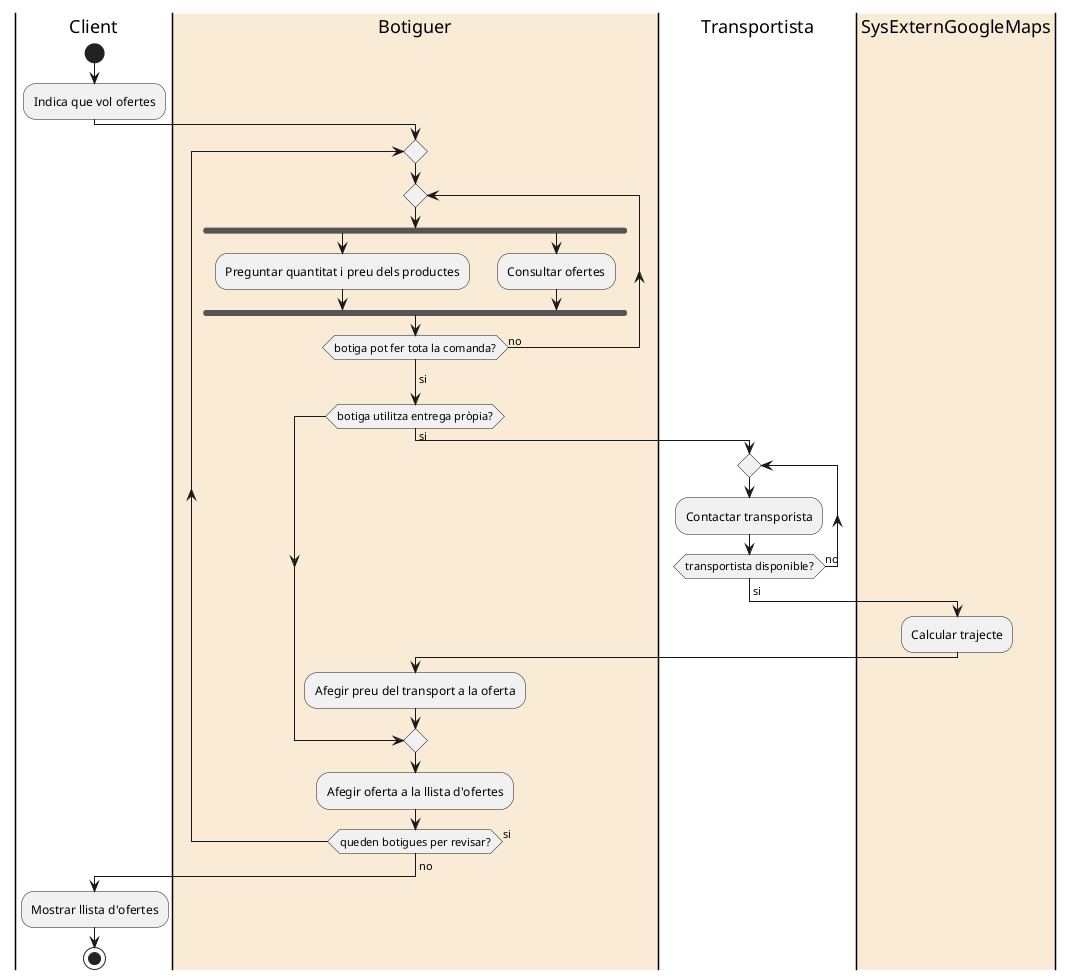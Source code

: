 @startuml

|Client|
start

:Indica que vol ofertes;

|#AntiqueWhite|Botiguer|
repeat
  repeat
    fork
      :Preguntar quantitat i preu dels productes;
    fork again
      :Consultar ofertes;
    end fork
  repeat while (botiga pot fer tota la comanda?) is (no)
  ->si;
  
  if (botiga utilitza entrega pròpia?) then (si)
    |Transportista|
    repeat
      :Contactar transporista;
    repeat while (transportista disponible?) is (no)
    ->si;
    |#AntiqueWhite|SysExternGoogleMaps|
    :Calcular trajecte;
    |#AntiqueWhite|Botiguer|
    :Afegir preu del transport a la oferta;
  endif
  
  :Afegir oferta a la llista d'ofertes;
repeat while (queden botigues per revisar?) is (si)
->no;
|Client|
:Mostrar llista d'ofertes;

stop

@enduml
